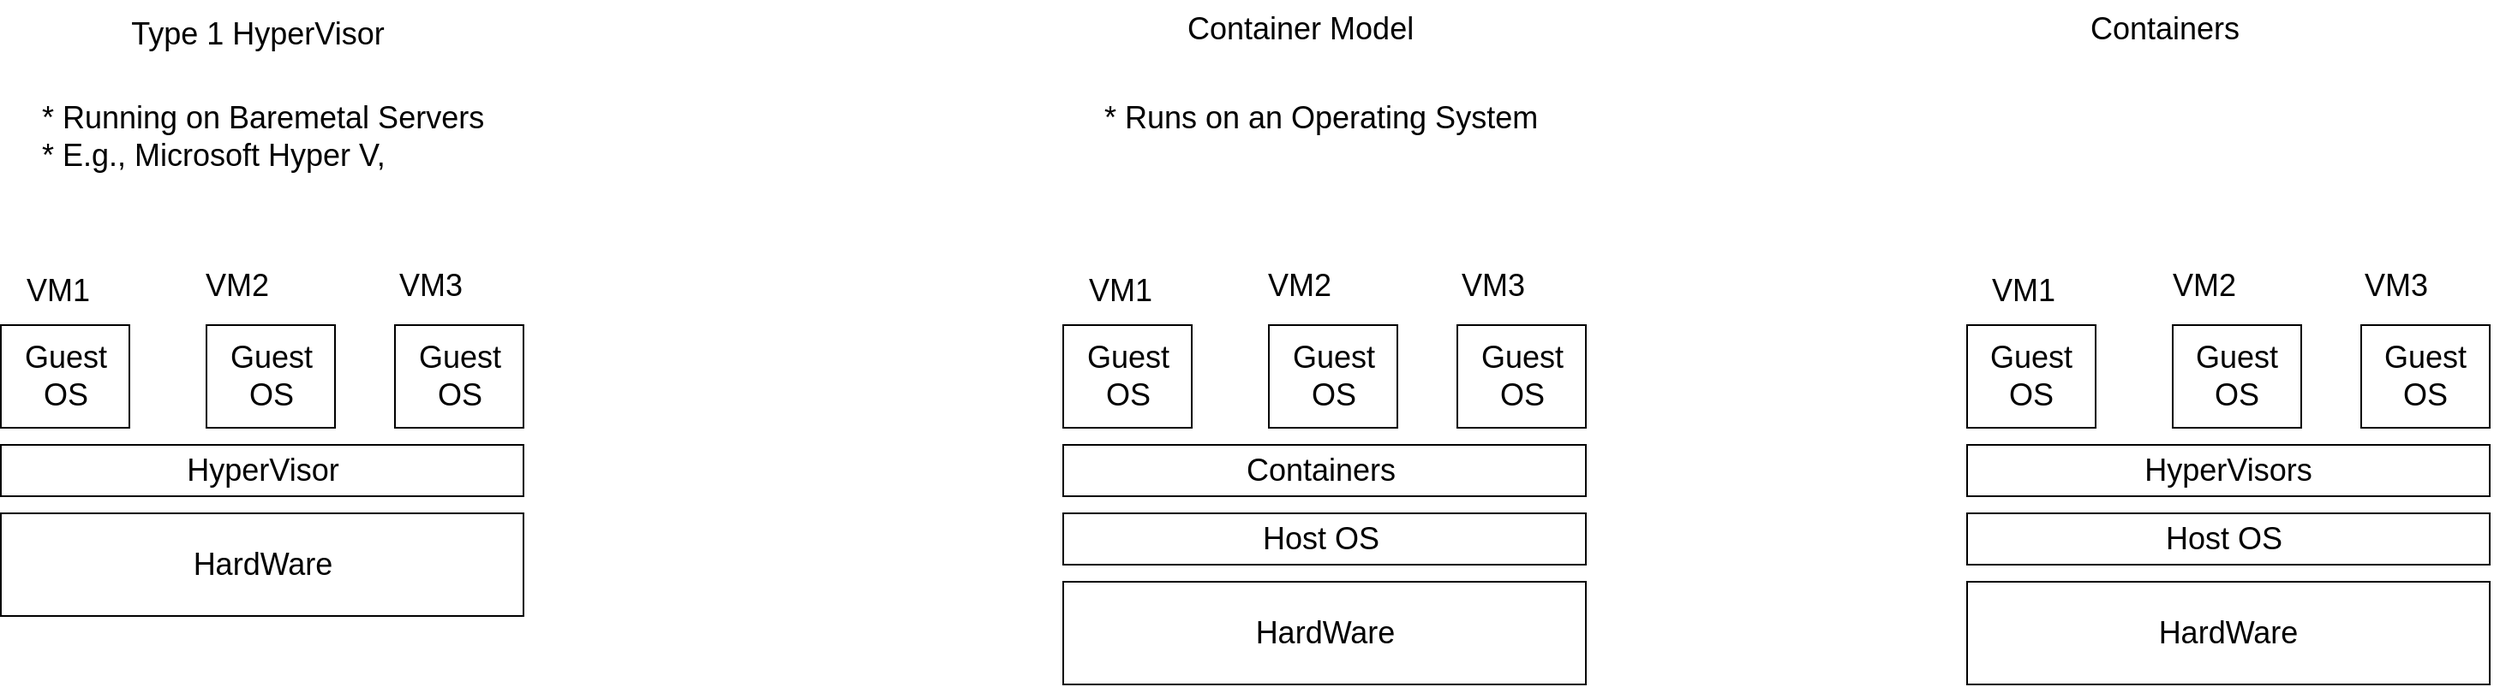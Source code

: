 <mxfile version="20.2.5" type="github">
  <diagram id="R9DrTf-DViBxmmx2WeWM" name="Page-1">
    <mxGraphModel dx="786" dy="1161" grid="1" gridSize="10" guides="1" tooltips="1" connect="1" arrows="1" fold="1" page="1" pageScale="1" pageWidth="827" pageHeight="1169" math="0" shadow="0">
      <root>
        <mxCell id="0" />
        <mxCell id="1" parent="0" />
        <mxCell id="4Tgy6uAZpTd_UVClKifX-2" value="&lt;font style=&quot;font-size: 18px;&quot;&gt;HardWare&lt;/font&gt;" style="rounded=0;whiteSpace=wrap;html=1;" parent="1" vertex="1">
          <mxGeometry x="702.5" y="420" width="305" height="60" as="geometry" />
        </mxCell>
        <mxCell id="4Tgy6uAZpTd_UVClKifX-3" value="&lt;font style=&quot;font-size: 18px;&quot;&gt;Type 1 HyperVisor&amp;nbsp;&lt;/font&gt;" style="text;html=1;strokeColor=none;fillColor=none;align=center;verticalAlign=middle;whiteSpace=wrap;rounded=0;" parent="1" vertex="1">
          <mxGeometry x="145" y="80" width="180" height="40" as="geometry" />
        </mxCell>
        <mxCell id="4Tgy6uAZpTd_UVClKifX-4" value="&lt;div style=&quot;text-align: center;&quot;&gt;&lt;span style=&quot;background-color: initial;&quot;&gt;Container Model&amp;nbsp;&lt;/span&gt;&lt;/div&gt;" style="text;whiteSpace=wrap;html=1;fontSize=18;" parent="1" vertex="1">
          <mxGeometry x="772.5" y="80" width="190" height="50" as="geometry" />
        </mxCell>
        <mxCell id="4Tgy6uAZpTd_UVClKifX-5" value="Host OS&amp;nbsp;" style="rounded=0;whiteSpace=wrap;html=1;fontSize=18;" parent="1" vertex="1">
          <mxGeometry x="702.5" y="380" width="305" height="30" as="geometry" />
        </mxCell>
        <mxCell id="4Tgy6uAZpTd_UVClKifX-6" value="Containers&amp;nbsp;" style="rounded=0;whiteSpace=wrap;html=1;fontSize=18;" parent="1" vertex="1">
          <mxGeometry x="702.5" y="340" width="305" height="30" as="geometry" />
        </mxCell>
        <mxCell id="4Tgy6uAZpTd_UVClKifX-10" value="&lt;font style=&quot;font-size: 18px;&quot;&gt;HardWare&lt;/font&gt;" style="rounded=0;whiteSpace=wrap;html=1;" parent="1" vertex="1">
          <mxGeometry x="82.5" y="380" width="305" height="60" as="geometry" />
        </mxCell>
        <mxCell id="4Tgy6uAZpTd_UVClKifX-12" value="HyperVisor" style="rounded=0;whiteSpace=wrap;html=1;fontSize=18;" parent="1" vertex="1">
          <mxGeometry x="82.5" y="340" width="305" height="30" as="geometry" />
        </mxCell>
        <mxCell id="4Tgy6uAZpTd_UVClKifX-13" value="Guest OS" style="rounded=0;whiteSpace=wrap;html=1;fontSize=18;" parent="1" vertex="1">
          <mxGeometry x="82.5" y="270" width="75" height="60" as="geometry" />
        </mxCell>
        <mxCell id="4Tgy6uAZpTd_UVClKifX-14" value="Guest OS" style="rounded=0;whiteSpace=wrap;html=1;fontSize=18;" parent="1" vertex="1">
          <mxGeometry x="202.5" y="270" width="75" height="60" as="geometry" />
        </mxCell>
        <mxCell id="4Tgy6uAZpTd_UVClKifX-15" value="Guest OS" style="rounded=0;whiteSpace=wrap;html=1;fontSize=18;" parent="1" vertex="1">
          <mxGeometry x="312.5" y="270" width="75" height="60" as="geometry" />
        </mxCell>
        <mxCell id="4Tgy6uAZpTd_UVClKifX-16" value="&lt;div style=&quot;text-align: justify;&quot;&gt;&lt;span style=&quot;background-color: initial;&quot;&gt;* Running on Baremetal Servers&lt;/span&gt;&lt;/div&gt;&lt;div style=&quot;text-align: justify;&quot;&gt;&lt;span style=&quot;background-color: initial;&quot;&gt;* E.g., Microsoft Hyper V,&amp;nbsp;&lt;/span&gt;&lt;/div&gt;" style="text;html=1;align=center;verticalAlign=middle;resizable=0;points=[];autosize=1;strokeColor=none;fillColor=none;fontSize=18;" parent="1" vertex="1">
          <mxGeometry x="95" y="130" width="280" height="60" as="geometry" />
        </mxCell>
        <mxCell id="4Tgy6uAZpTd_UVClKifX-17" value="&lt;div style=&quot;text-align: justify;&quot;&gt;&lt;span style=&quot;background-color: initial;&quot;&gt;* Runs on an Operating System&amp;nbsp;&lt;/span&gt;&lt;/div&gt;&lt;div style=&quot;text-align: justify;&quot;&gt;&lt;br&gt;&lt;/div&gt;" style="text;html=1;align=center;verticalAlign=middle;resizable=0;points=[];autosize=1;strokeColor=none;fillColor=none;fontSize=18;" parent="1" vertex="1">
          <mxGeometry x="715" y="130" width="280" height="60" as="geometry" />
        </mxCell>
        <mxCell id="4Tgy6uAZpTd_UVClKifX-18" value="VM1&amp;nbsp;" style="text;html=1;align=center;verticalAlign=middle;resizable=0;points=[];autosize=1;strokeColor=none;fillColor=none;fontSize=18;" parent="1" vertex="1">
          <mxGeometry x="82.5" y="230" width="70" height="40" as="geometry" />
        </mxCell>
        <mxCell id="4Tgy6uAZpTd_UVClKifX-19" value="&lt;span style=&quot;text-align: center;&quot;&gt;VM2&lt;/span&gt;" style="text;whiteSpace=wrap;html=1;fontSize=18;" parent="1" vertex="1">
          <mxGeometry x="200" y="230" width="80" height="50" as="geometry" />
        </mxCell>
        <mxCell id="4Tgy6uAZpTd_UVClKifX-20" value="&lt;span style=&quot;text-align: center;&quot;&gt;VM3&lt;/span&gt;" style="text;whiteSpace=wrap;html=1;fontSize=18;" parent="1" vertex="1">
          <mxGeometry x="312.5" y="230" width="80" height="50" as="geometry" />
        </mxCell>
        <mxCell id="4Tgy6uAZpTd_UVClKifX-22" value="Guest OS" style="rounded=0;whiteSpace=wrap;html=1;fontSize=18;" parent="1" vertex="1">
          <mxGeometry x="702.5" y="270" width="75" height="60" as="geometry" />
        </mxCell>
        <mxCell id="4Tgy6uAZpTd_UVClKifX-23" value="Guest OS" style="rounded=0;whiteSpace=wrap;html=1;fontSize=18;" parent="1" vertex="1">
          <mxGeometry x="822.5" y="270" width="75" height="60" as="geometry" />
        </mxCell>
        <mxCell id="4Tgy6uAZpTd_UVClKifX-24" value="Guest OS" style="rounded=0;whiteSpace=wrap;html=1;fontSize=18;" parent="1" vertex="1">
          <mxGeometry x="932.5" y="270" width="75" height="60" as="geometry" />
        </mxCell>
        <mxCell id="4Tgy6uAZpTd_UVClKifX-25" value="VM1&amp;nbsp;" style="text;html=1;align=center;verticalAlign=middle;resizable=0;points=[];autosize=1;strokeColor=none;fillColor=none;fontSize=18;" parent="1" vertex="1">
          <mxGeometry x="702.5" y="230" width="70" height="40" as="geometry" />
        </mxCell>
        <mxCell id="4Tgy6uAZpTd_UVClKifX-26" value="&lt;span style=&quot;text-align: center;&quot;&gt;VM2&lt;/span&gt;" style="text;whiteSpace=wrap;html=1;fontSize=18;" parent="1" vertex="1">
          <mxGeometry x="820" y="230" width="80" height="50" as="geometry" />
        </mxCell>
        <mxCell id="4Tgy6uAZpTd_UVClKifX-27" value="&lt;span style=&quot;text-align: center;&quot;&gt;VM3&lt;/span&gt;" style="text;whiteSpace=wrap;html=1;fontSize=18;" parent="1" vertex="1">
          <mxGeometry x="932.5" y="230" width="80" height="50" as="geometry" />
        </mxCell>
        <mxCell id="il2n_duY382KwySKNgu3-1" value="&lt;font style=&quot;font-size: 18px;&quot;&gt;HardWare&lt;/font&gt;" style="rounded=0;whiteSpace=wrap;html=1;" vertex="1" parent="1">
          <mxGeometry x="1230" y="420" width="305" height="60" as="geometry" />
        </mxCell>
        <mxCell id="il2n_duY382KwySKNgu3-2" value="&lt;div style=&quot;text-align: center;&quot;&gt;Containers&amp;nbsp;&lt;/div&gt;" style="text;whiteSpace=wrap;html=1;fontSize=18;" vertex="1" parent="1">
          <mxGeometry x="1300" y="80" width="190" height="50" as="geometry" />
        </mxCell>
        <mxCell id="il2n_duY382KwySKNgu3-3" value="Host OS&amp;nbsp;" style="rounded=0;whiteSpace=wrap;html=1;fontSize=18;" vertex="1" parent="1">
          <mxGeometry x="1230" y="380" width="305" height="30" as="geometry" />
        </mxCell>
        <mxCell id="il2n_duY382KwySKNgu3-4" value="HyperVisors" style="rounded=0;whiteSpace=wrap;html=1;fontSize=18;" vertex="1" parent="1">
          <mxGeometry x="1230" y="340" width="305" height="30" as="geometry" />
        </mxCell>
        <mxCell id="il2n_duY382KwySKNgu3-5" value="&lt;div style=&quot;text-align: justify;&quot;&gt;&lt;br&gt;&lt;/div&gt;" style="text;html=1;align=center;verticalAlign=middle;resizable=0;points=[];autosize=1;strokeColor=none;fillColor=none;fontSize=18;" vertex="1" parent="1">
          <mxGeometry x="1372.5" y="140" width="20" height="40" as="geometry" />
        </mxCell>
        <mxCell id="il2n_duY382KwySKNgu3-6" value="Guest OS" style="rounded=0;whiteSpace=wrap;html=1;fontSize=18;" vertex="1" parent="1">
          <mxGeometry x="1230" y="270" width="75" height="60" as="geometry" />
        </mxCell>
        <mxCell id="il2n_duY382KwySKNgu3-7" value="Guest OS" style="rounded=0;whiteSpace=wrap;html=1;fontSize=18;" vertex="1" parent="1">
          <mxGeometry x="1350" y="270" width="75" height="60" as="geometry" />
        </mxCell>
        <mxCell id="il2n_duY382KwySKNgu3-8" value="Guest OS" style="rounded=0;whiteSpace=wrap;html=1;fontSize=18;" vertex="1" parent="1">
          <mxGeometry x="1460" y="270" width="75" height="60" as="geometry" />
        </mxCell>
        <mxCell id="il2n_duY382KwySKNgu3-9" value="VM1&amp;nbsp;" style="text;html=1;align=center;verticalAlign=middle;resizable=0;points=[];autosize=1;strokeColor=none;fillColor=none;fontSize=18;" vertex="1" parent="1">
          <mxGeometry x="1230" y="230" width="70" height="40" as="geometry" />
        </mxCell>
        <mxCell id="il2n_duY382KwySKNgu3-10" value="&lt;span style=&quot;text-align: center;&quot;&gt;VM2&lt;/span&gt;" style="text;whiteSpace=wrap;html=1;fontSize=18;" vertex="1" parent="1">
          <mxGeometry x="1347.5" y="230" width="80" height="50" as="geometry" />
        </mxCell>
        <mxCell id="il2n_duY382KwySKNgu3-11" value="&lt;span style=&quot;text-align: center;&quot;&gt;VM3&lt;/span&gt;" style="text;whiteSpace=wrap;html=1;fontSize=18;" vertex="1" parent="1">
          <mxGeometry x="1460" y="230" width="80" height="50" as="geometry" />
        </mxCell>
      </root>
    </mxGraphModel>
  </diagram>
</mxfile>
